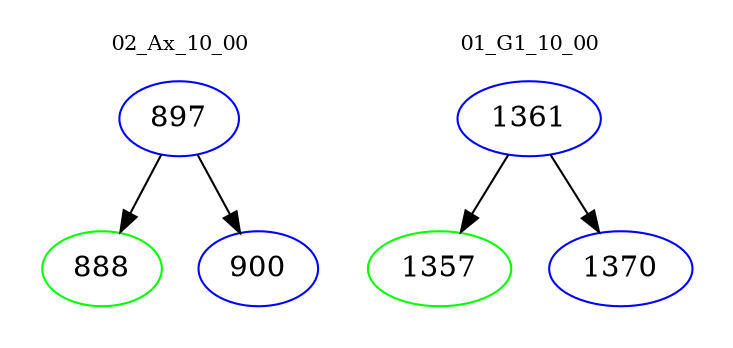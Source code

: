 digraph{
subgraph cluster_0 {
color = white
label = "02_Ax_10_00";
fontsize=10;
T0_897 [label="897", color="blue"]
T0_897 -> T0_888 [color="black"]
T0_888 [label="888", color="green"]
T0_897 -> T0_900 [color="black"]
T0_900 [label="900", color="blue"]
}
subgraph cluster_1 {
color = white
label = "01_G1_10_00";
fontsize=10;
T1_1361 [label="1361", color="blue"]
T1_1361 -> T1_1357 [color="black"]
T1_1357 [label="1357", color="green"]
T1_1361 -> T1_1370 [color="black"]
T1_1370 [label="1370", color="blue"]
}
}

